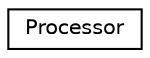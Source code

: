 digraph "Graphical Class Hierarchy"
{
  edge [fontname="Helvetica",fontsize="10",labelfontname="Helvetica",labelfontsize="10"];
  node [fontname="Helvetica",fontsize="10",shape=record];
  rankdir="LR";
  Node0 [label="Processor",height=0.2,width=0.4,color="black", fillcolor="white", style="filled",URL="$db/d9f/classProcessor.html"];
}
